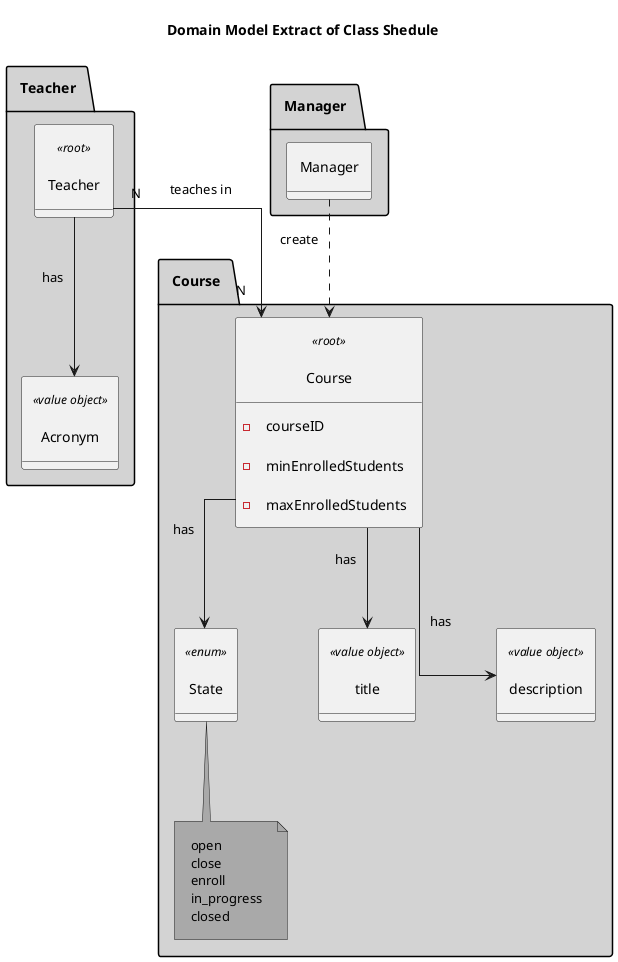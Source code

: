 @startuml
'https://plantuml.com/object-diagram

title "Domain Model Extract of Class Shedule"
left to right direction
top to bottom direction
skinparam padding 10
skinparam nodesep 80
skinparam ranksep 100
skinparam groupInheritance 1
skinparam linetype ortho
skinparam separation 1000
skinparam NoteBackgroundColor #A9A9A9
skinparam package {
    BackgroundColor #D3D3D3
    FontStyle bold
}

hide circle
hide methods

package Teacher{
  class Teacher <<root>> {
  }

  class Acronym <<value object>>{}
}


package Course{
  class Course <<root>> {
    - courseID
    - minEnrolledStudents
    - maxEnrolledStudents
  }

  enum State <<enum>> {}

  note bottom of State {
    open
    close
    enroll
    in_progress
    closed
  }

  class title << value object>>{}
  class description << value object>>{}
}

Course.Course --> description: has
Course.Course --> title: has
Course.Course --> Course.State: has

Teacher.Teacher --> Acronym : has

Teacher.Teacher "N"-->"N" Course.Course : teaches in

Manager.Manager ..> Course.Course : create


@enduml
